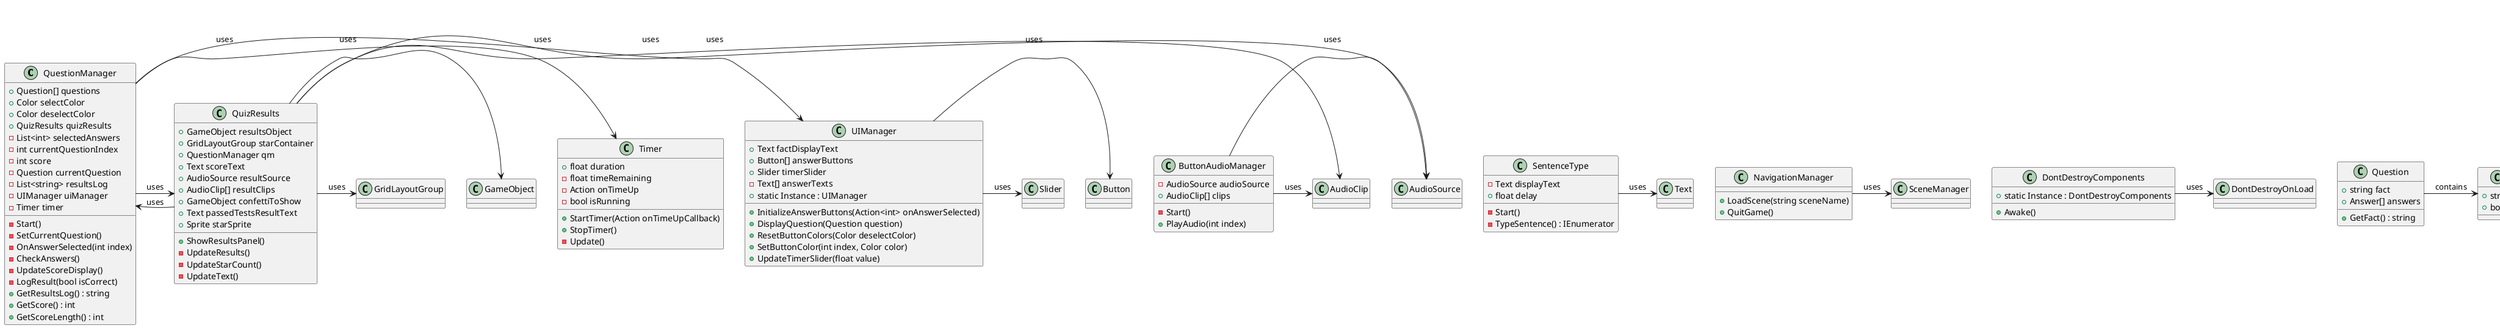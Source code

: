 @startuml "quiz (class diagram)"
class QuestionManager {
  + Question[] questions
  + Color selectColor
  + Color deselectColor
  + QuizResults quizResults
  - List<int> selectedAnswers
  - int currentQuestionIndex
  - int score
  - Question currentQuestion
  - List<string> resultsLog
  - UIManager uiManager
  - Timer timer
  - Start()
  - SetCurrentQuestion()
  - OnAnswerSelected(int index)
  - CheckAnswers()
  - UpdateScoreDisplay()
  - LogResult(bool isCorrect)
  + GetResultsLog() : string
  + GetScore() : int
  + GetScoreLength() : int
}

class UIManager {
  + Text factDisplayText
  + Button[] answerButtons
  + Slider timerSlider
  - Text[] answerTexts
  + static Instance : UIManager
  + InitializeAnswerButtons(Action<int> onAnswerSelected)
  + DisplayQuestion(Question question)
  + ResetButtonColors(Color deselectColor)
  + SetButtonColor(int index, Color color)
  + UpdateTimerSlider(float value)
}

class Timer {
  + float duration
  - float timeRemaining
  - Action onTimeUp
  - bool isRunning
  + StartTimer(Action onTimeUpCallback)
  + StopTimer()
  - Update()
}

class SentenceType {
  - Text displayText
  + float delay
  - Start()
  - TypeSentence() : IEnumerator
}

class QuizResults {
  + GameObject resultsObject
  + GridLayoutGroup starContainer
  + QuestionManager qm
  + Text scoreText
  + AudioSource resultSource
  + AudioClip[] resultClips
  + GameObject confettiToShow
  + Text passedTestsResultText
  + Sprite starSprite
  + ShowResultsPanel()
  - UpdateResults()
  - UpdateStarCount()
  - UpdateText()
}

class Question {
  + string fact
  + Answer[] answers
  + GetFact() : string
}

class NavigationManager {
  + LoadScene(string sceneName)
  + QuitGame()
}

class DontDestroyComponents {
  + static Instance : DontDestroyComponents
  + Awake()
}

class ButtonAudioManager {
  - AudioSource audioSource
  + AudioClip[] clips
  - Start()
  + PlayAudio(int index)
}

class Answer {
  + string answer
  + bool isCorrect
}

QuestionManager -> UIManager : uses
QuestionManager -> Timer : uses
QuestionManager -> QuizResults : uses
QuizResults -> QuestionManager : uses
UIManager -> Button : uses
UIManager -> Slider : uses
SentenceType -> Text : uses
QuizResults -> GridLayoutGroup : uses
QuizResults -> AudioSource : uses
QuizResults -> AudioClip : uses
QuizResults -> GameObject : uses
NavigationManager -> SceneManager : uses
DontDestroyComponents -> DontDestroyOnLoad : uses
ButtonAudioManager -> AudioSource : uses
ButtonAudioManager -> AudioClip : uses
Question -> Answer : contains

@enduml
